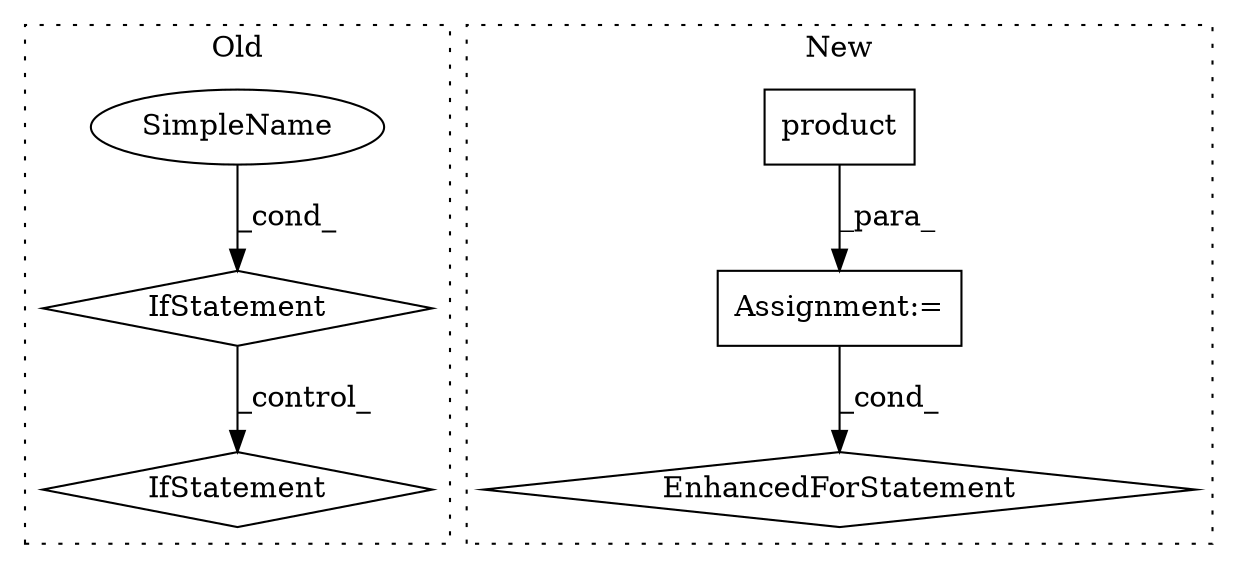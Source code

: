 digraph G {
subgraph cluster0 {
1 [label="IfStatement" a="25" s="7631" l="33" shape="diamond"];
4 [label="SimpleName" a="42" s="7777" l="5" shape="ellipse"];
5 [label="IfStatement" a="25" s="7736" l="46" shape="diamond"];
label = "Old";
style="dotted";
}
subgraph cluster1 {
2 [label="product" a="32" s="8143,8294" l="23,-5" shape="box"];
3 [label="Assignment:=" a="7" s="8019,8290" l="79,2" shape="box"];
6 [label="EnhancedForStatement" a="70" s="8019,8290" l="79,2" shape="diamond"];
label = "New";
style="dotted";
}
2 -> 3 [label="_para_"];
3 -> 6 [label="_cond_"];
4 -> 5 [label="_cond_"];
5 -> 1 [label="_control_"];
}